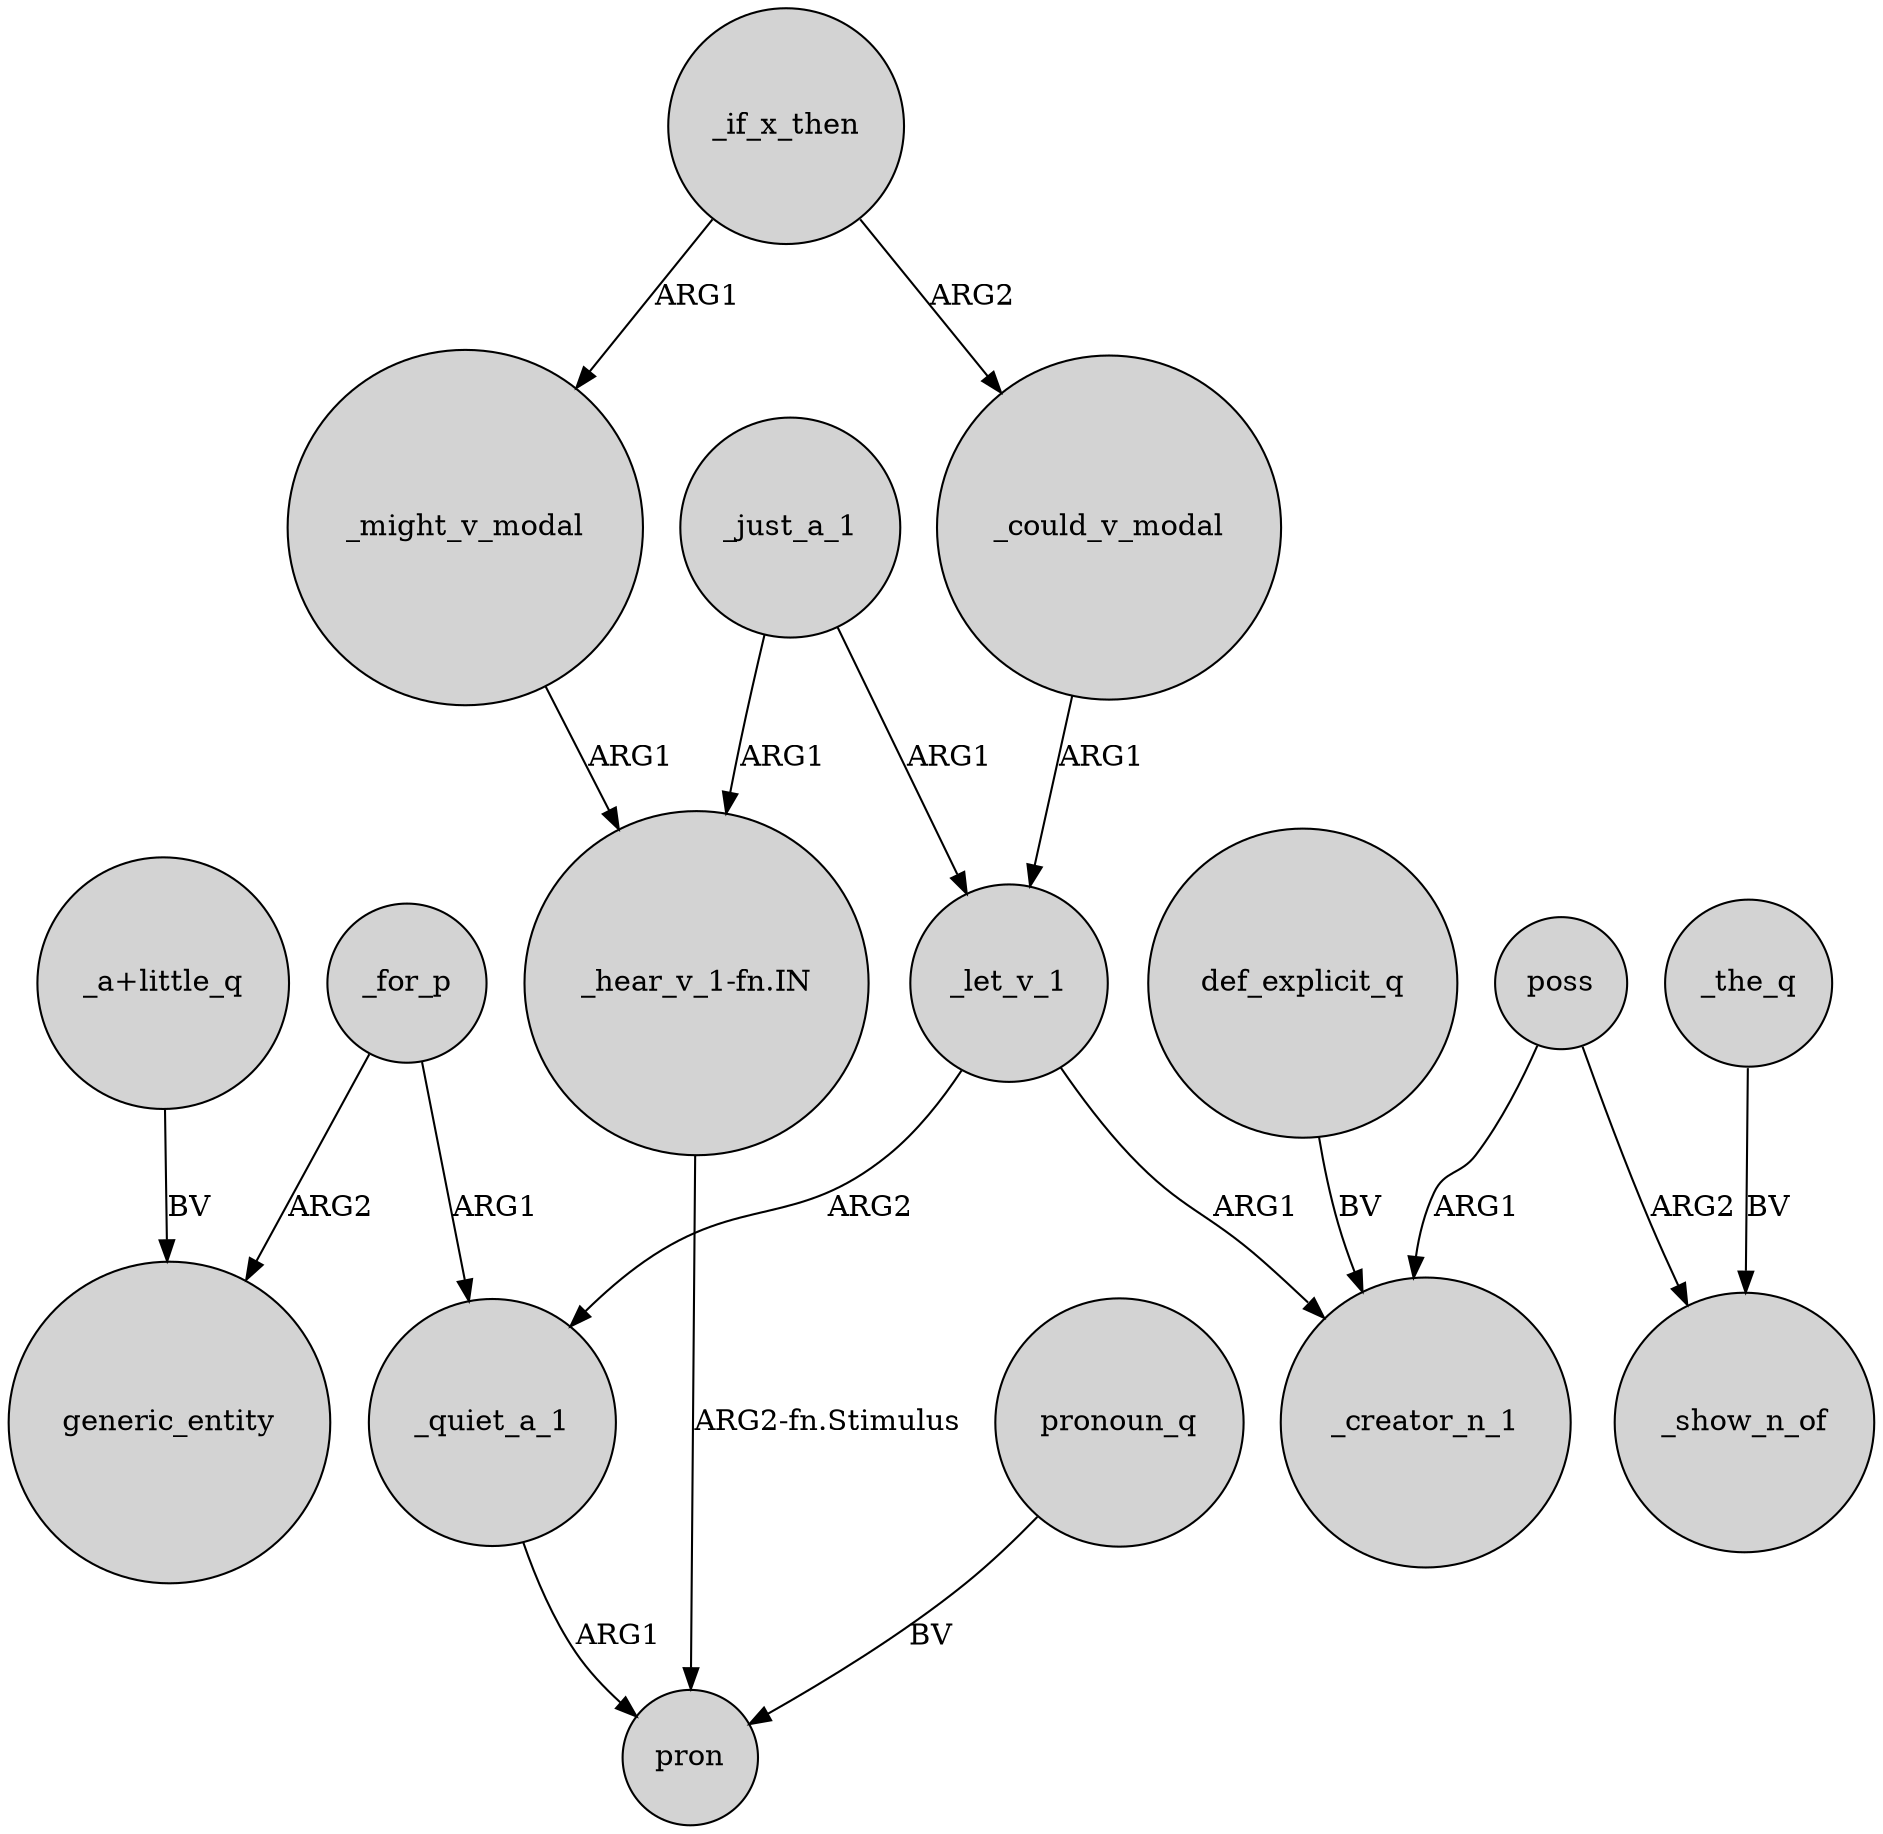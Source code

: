 digraph {
	node [shape=circle style=filled]
	_for_p -> generic_entity [label=ARG2]
	_quiet_a_1 -> pron [label=ARG1]
	poss -> _creator_n_1 [label=ARG1]
	_could_v_modal -> _let_v_1 [label=ARG1]
	_for_p -> _quiet_a_1 [label=ARG1]
	_might_v_modal -> "_hear_v_1-fn.IN" [label=ARG1]
	poss -> _show_n_of [label=ARG2]
	_let_v_1 -> _quiet_a_1 [label=ARG2]
	"_a+little_q" -> generic_entity [label=BV]
	"_hear_v_1-fn.IN" -> pron [label="ARG2-fn.Stimulus"]
	def_explicit_q -> _creator_n_1 [label=BV]
	_if_x_then -> _might_v_modal [label=ARG1]
	_just_a_1 -> _let_v_1 [label=ARG1]
	_let_v_1 -> _creator_n_1 [label=ARG1]
	_just_a_1 -> "_hear_v_1-fn.IN" [label=ARG1]
	_if_x_then -> _could_v_modal [label=ARG2]
	_the_q -> _show_n_of [label=BV]
	pronoun_q -> pron [label=BV]
}

